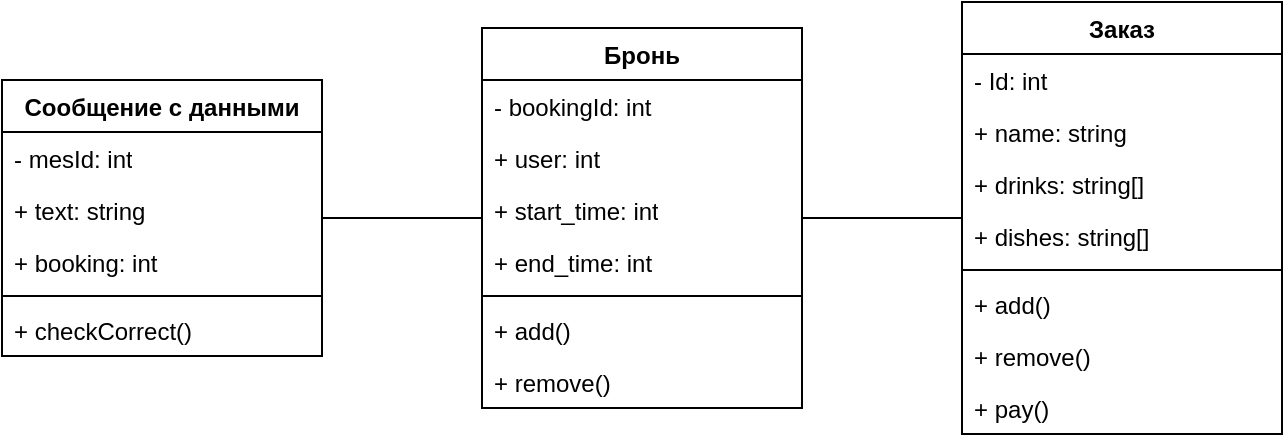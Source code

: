 <mxfile version="24.2.2" type="device">
  <diagram id="C5RBs43oDa-KdzZeNtuy" name="Page-1">
    <mxGraphModel dx="1002" dy="575" grid="1" gridSize="10" guides="1" tooltips="1" connect="1" arrows="1" fold="1" page="1" pageScale="1" pageWidth="827" pageHeight="1169" math="0" shadow="0">
      <root>
        <mxCell id="WIyWlLk6GJQsqaUBKTNV-0" />
        <mxCell id="WIyWlLk6GJQsqaUBKTNV-1" parent="WIyWlLk6GJQsqaUBKTNV-0" />
        <mxCell id="sc5lZZcVOWayjLh8mwfy-0" value="Заказ" style="swimlane;fontStyle=1;align=center;verticalAlign=top;childLayout=stackLayout;horizontal=1;startSize=26;horizontalStack=0;resizeParent=1;resizeParentMax=0;resizeLast=0;collapsible=1;marginBottom=0;whiteSpace=wrap;html=1;" parent="WIyWlLk6GJQsqaUBKTNV-1" vertex="1">
          <mxGeometry x="520" y="133" width="160" height="216" as="geometry" />
        </mxCell>
        <mxCell id="sc5lZZcVOWayjLh8mwfy-1" value="- Id: int" style="text;strokeColor=none;fillColor=none;align=left;verticalAlign=top;spacingLeft=4;spacingRight=4;overflow=hidden;rotatable=0;points=[[0,0.5],[1,0.5]];portConstraint=eastwest;whiteSpace=wrap;html=1;" parent="sc5lZZcVOWayjLh8mwfy-0" vertex="1">
          <mxGeometry y="26" width="160" height="26" as="geometry" />
        </mxCell>
        <mxCell id="sc5lZZcVOWayjLh8mwfy-4" value="+ name: string" style="text;strokeColor=none;fillColor=none;align=left;verticalAlign=top;spacingLeft=4;spacingRight=4;overflow=hidden;rotatable=0;points=[[0,0.5],[1,0.5]];portConstraint=eastwest;whiteSpace=wrap;html=1;" parent="sc5lZZcVOWayjLh8mwfy-0" vertex="1">
          <mxGeometry y="52" width="160" height="26" as="geometry" />
        </mxCell>
        <mxCell id="sc5lZZcVOWayjLh8mwfy-21" value="+ drinks: string[]" style="text;strokeColor=none;fillColor=none;align=left;verticalAlign=top;spacingLeft=4;spacingRight=4;overflow=hidden;rotatable=0;points=[[0,0.5],[1,0.5]];portConstraint=eastwest;whiteSpace=wrap;html=1;" parent="sc5lZZcVOWayjLh8mwfy-0" vertex="1">
          <mxGeometry y="78" width="160" height="26" as="geometry" />
        </mxCell>
        <mxCell id="sc5lZZcVOWayjLh8mwfy-22" value="+ dishes: string[]" style="text;strokeColor=none;fillColor=none;align=left;verticalAlign=top;spacingLeft=4;spacingRight=4;overflow=hidden;rotatable=0;points=[[0,0.5],[1,0.5]];portConstraint=eastwest;whiteSpace=wrap;html=1;" parent="sc5lZZcVOWayjLh8mwfy-0" vertex="1">
          <mxGeometry y="104" width="160" height="26" as="geometry" />
        </mxCell>
        <mxCell id="sc5lZZcVOWayjLh8mwfy-2" value="" style="line;strokeWidth=1;fillColor=none;align=left;verticalAlign=middle;spacingTop=-1;spacingLeft=3;spacingRight=3;rotatable=0;labelPosition=right;points=[];portConstraint=eastwest;strokeColor=inherit;" parent="sc5lZZcVOWayjLh8mwfy-0" vertex="1">
          <mxGeometry y="130" width="160" height="8" as="geometry" />
        </mxCell>
        <mxCell id="sc5lZZcVOWayjLh8mwfy-3" value="+ add()" style="text;strokeColor=none;fillColor=none;align=left;verticalAlign=top;spacingLeft=4;spacingRight=4;overflow=hidden;rotatable=0;points=[[0,0.5],[1,0.5]];portConstraint=eastwest;whiteSpace=wrap;html=1;" parent="sc5lZZcVOWayjLh8mwfy-0" vertex="1">
          <mxGeometry y="138" width="160" height="26" as="geometry" />
        </mxCell>
        <mxCell id="sc5lZZcVOWayjLh8mwfy-24" value="+ remove()" style="text;strokeColor=none;fillColor=none;align=left;verticalAlign=top;spacingLeft=4;spacingRight=4;overflow=hidden;rotatable=0;points=[[0,0.5],[1,0.5]];portConstraint=eastwest;whiteSpace=wrap;html=1;" parent="sc5lZZcVOWayjLh8mwfy-0" vertex="1">
          <mxGeometry y="164" width="160" height="26" as="geometry" />
        </mxCell>
        <mxCell id="sc5lZZcVOWayjLh8mwfy-25" value="+ pay()" style="text;strokeColor=none;fillColor=none;align=left;verticalAlign=top;spacingLeft=4;spacingRight=4;overflow=hidden;rotatable=0;points=[[0,0.5],[1,0.5]];portConstraint=eastwest;whiteSpace=wrap;html=1;" parent="sc5lZZcVOWayjLh8mwfy-0" vertex="1">
          <mxGeometry y="190" width="160" height="26" as="geometry" />
        </mxCell>
        <mxCell id="sc5lZZcVOWayjLh8mwfy-7" value="Сообщение с данными" style="swimlane;fontStyle=1;align=center;verticalAlign=top;childLayout=stackLayout;horizontal=1;startSize=26;horizontalStack=0;resizeParent=1;resizeParentMax=0;resizeLast=0;collapsible=1;marginBottom=0;whiteSpace=wrap;html=1;" parent="WIyWlLk6GJQsqaUBKTNV-1" vertex="1">
          <mxGeometry x="40" y="172" width="160" height="138" as="geometry" />
        </mxCell>
        <mxCell id="sc5lZZcVOWayjLh8mwfy-8" value="- mesId: int" style="text;strokeColor=none;fillColor=none;align=left;verticalAlign=top;spacingLeft=4;spacingRight=4;overflow=hidden;rotatable=0;points=[[0,0.5],[1,0.5]];portConstraint=eastwest;whiteSpace=wrap;html=1;" parent="sc5lZZcVOWayjLh8mwfy-7" vertex="1">
          <mxGeometry y="26" width="160" height="26" as="geometry" />
        </mxCell>
        <mxCell id="sc5lZZcVOWayjLh8mwfy-9" value="+ text: string" style="text;strokeColor=none;fillColor=none;align=left;verticalAlign=top;spacingLeft=4;spacingRight=4;overflow=hidden;rotatable=0;points=[[0,0.5],[1,0.5]];portConstraint=eastwest;whiteSpace=wrap;html=1;" parent="sc5lZZcVOWayjLh8mwfy-7" vertex="1">
          <mxGeometry y="52" width="160" height="26" as="geometry" />
        </mxCell>
        <mxCell id="sc5lZZcVOWayjLh8mwfy-10" value="+ booking: int" style="text;strokeColor=none;fillColor=none;align=left;verticalAlign=top;spacingLeft=4;spacingRight=4;overflow=hidden;rotatable=0;points=[[0,0.5],[1,0.5]];portConstraint=eastwest;whiteSpace=wrap;html=1;" parent="sc5lZZcVOWayjLh8mwfy-7" vertex="1">
          <mxGeometry y="78" width="160" height="26" as="geometry" />
        </mxCell>
        <mxCell id="sc5lZZcVOWayjLh8mwfy-11" value="" style="line;strokeWidth=1;fillColor=none;align=left;verticalAlign=middle;spacingTop=-1;spacingLeft=3;spacingRight=3;rotatable=0;labelPosition=right;points=[];portConstraint=eastwest;strokeColor=inherit;" parent="sc5lZZcVOWayjLh8mwfy-7" vertex="1">
          <mxGeometry y="104" width="160" height="8" as="geometry" />
        </mxCell>
        <mxCell id="sc5lZZcVOWayjLh8mwfy-13" value="+ checkCorrect()" style="text;strokeColor=none;fillColor=none;align=left;verticalAlign=top;spacingLeft=4;spacingRight=4;overflow=hidden;rotatable=0;points=[[0,0.5],[1,0.5]];portConstraint=eastwest;whiteSpace=wrap;html=1;" parent="sc5lZZcVOWayjLh8mwfy-7" vertex="1">
          <mxGeometry y="112" width="160" height="26" as="geometry" />
        </mxCell>
        <mxCell id="sc5lZZcVOWayjLh8mwfy-14" value="Бронь" style="swimlane;fontStyle=1;align=center;verticalAlign=top;childLayout=stackLayout;horizontal=1;startSize=26;horizontalStack=0;resizeParent=1;resizeParentMax=0;resizeLast=0;collapsible=1;marginBottom=0;whiteSpace=wrap;html=1;" parent="WIyWlLk6GJQsqaUBKTNV-1" vertex="1">
          <mxGeometry x="280" y="146" width="160" height="190" as="geometry" />
        </mxCell>
        <mxCell id="sc5lZZcVOWayjLh8mwfy-15" value="- bookingId: int" style="text;strokeColor=none;fillColor=none;align=left;verticalAlign=top;spacingLeft=4;spacingRight=4;overflow=hidden;rotatable=0;points=[[0,0.5],[1,0.5]];portConstraint=eastwest;whiteSpace=wrap;html=1;" parent="sc5lZZcVOWayjLh8mwfy-14" vertex="1">
          <mxGeometry y="26" width="160" height="26" as="geometry" />
        </mxCell>
        <mxCell id="sc5lZZcVOWayjLh8mwfy-17" value="+ user: int" style="text;strokeColor=none;fillColor=none;align=left;verticalAlign=top;spacingLeft=4;spacingRight=4;overflow=hidden;rotatable=0;points=[[0,0.5],[1,0.5]];portConstraint=eastwest;whiteSpace=wrap;html=1;" parent="sc5lZZcVOWayjLh8mwfy-14" vertex="1">
          <mxGeometry y="52" width="160" height="26" as="geometry" />
        </mxCell>
        <mxCell id="sc5lZZcVOWayjLh8mwfy-26" value="+ start_time: int" style="text;strokeColor=none;fillColor=none;align=left;verticalAlign=top;spacingLeft=4;spacingRight=4;overflow=hidden;rotatable=0;points=[[0,0.5],[1,0.5]];portConstraint=eastwest;whiteSpace=wrap;html=1;" parent="sc5lZZcVOWayjLh8mwfy-14" vertex="1">
          <mxGeometry y="78" width="160" height="26" as="geometry" />
        </mxCell>
        <mxCell id="sc5lZZcVOWayjLh8mwfy-27" value="+ end_time: int" style="text;strokeColor=none;fillColor=none;align=left;verticalAlign=top;spacingLeft=4;spacingRight=4;overflow=hidden;rotatable=0;points=[[0,0.5],[1,0.5]];portConstraint=eastwest;whiteSpace=wrap;html=1;" parent="sc5lZZcVOWayjLh8mwfy-14" vertex="1">
          <mxGeometry y="104" width="160" height="26" as="geometry" />
        </mxCell>
        <mxCell id="sc5lZZcVOWayjLh8mwfy-18" value="" style="line;strokeWidth=1;fillColor=none;align=left;verticalAlign=middle;spacingTop=-1;spacingLeft=3;spacingRight=3;rotatable=0;labelPosition=right;points=[];portConstraint=eastwest;strokeColor=inherit;" parent="sc5lZZcVOWayjLh8mwfy-14" vertex="1">
          <mxGeometry y="130" width="160" height="8" as="geometry" />
        </mxCell>
        <mxCell id="sc5lZZcVOWayjLh8mwfy-19" value="+ add()" style="text;strokeColor=none;fillColor=none;align=left;verticalAlign=top;spacingLeft=4;spacingRight=4;overflow=hidden;rotatable=0;points=[[0,0.5],[1,0.5]];portConstraint=eastwest;whiteSpace=wrap;html=1;" parent="sc5lZZcVOWayjLh8mwfy-14" vertex="1">
          <mxGeometry y="138" width="160" height="26" as="geometry" />
        </mxCell>
        <mxCell id="sc5lZZcVOWayjLh8mwfy-20" value="+ remove()" style="text;strokeColor=none;fillColor=none;align=left;verticalAlign=top;spacingLeft=4;spacingRight=4;overflow=hidden;rotatable=0;points=[[0,0.5],[1,0.5]];portConstraint=eastwest;whiteSpace=wrap;html=1;" parent="sc5lZZcVOWayjLh8mwfy-14" vertex="1">
          <mxGeometry y="164" width="160" height="26" as="geometry" />
        </mxCell>
        <mxCell id="sc5lZZcVOWayjLh8mwfy-30" value="" style="endArrow=none;endFill=0;endSize=12;html=1;rounded=0;edgeStyle=orthogonalEdgeStyle;" parent="WIyWlLk6GJQsqaUBKTNV-1" source="sc5lZZcVOWayjLh8mwfy-7" target="sc5lZZcVOWayjLh8mwfy-14" edge="1">
          <mxGeometry width="160" relative="1" as="geometry">
            <mxPoint x="310" y="290" as="sourcePoint" />
            <mxPoint x="470" y="290" as="targetPoint" />
          </mxGeometry>
        </mxCell>
        <mxCell id="sc5lZZcVOWayjLh8mwfy-31" value="" style="endArrow=none;endFill=0;endSize=12;html=1;rounded=0;edgeStyle=orthogonalEdgeStyle;" parent="WIyWlLk6GJQsqaUBKTNV-1" source="sc5lZZcVOWayjLh8mwfy-14" target="sc5lZZcVOWayjLh8mwfy-0" edge="1">
          <mxGeometry width="160" relative="1" as="geometry">
            <mxPoint x="190" y="400" as="sourcePoint" />
            <mxPoint x="270" y="452" as="targetPoint" />
          </mxGeometry>
        </mxCell>
      </root>
    </mxGraphModel>
  </diagram>
</mxfile>
